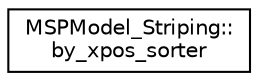 digraph "Graphical Class Hierarchy"
{
  edge [fontname="Helvetica",fontsize="10",labelfontname="Helvetica",labelfontsize="10"];
  node [fontname="Helvetica",fontsize="10",shape=record];
  rankdir="LR";
  Node0 [label="MSPModel_Striping::\lby_xpos_sorter",height=0.2,width=0.4,color="black", fillcolor="white", style="filled",URL="$d6/df1/class_m_s_p_model___striping_1_1by__xpos__sorter.html",tooltip="sorts the persons by position on the lane. If dir is forward, higher x positions come first..."];
}
